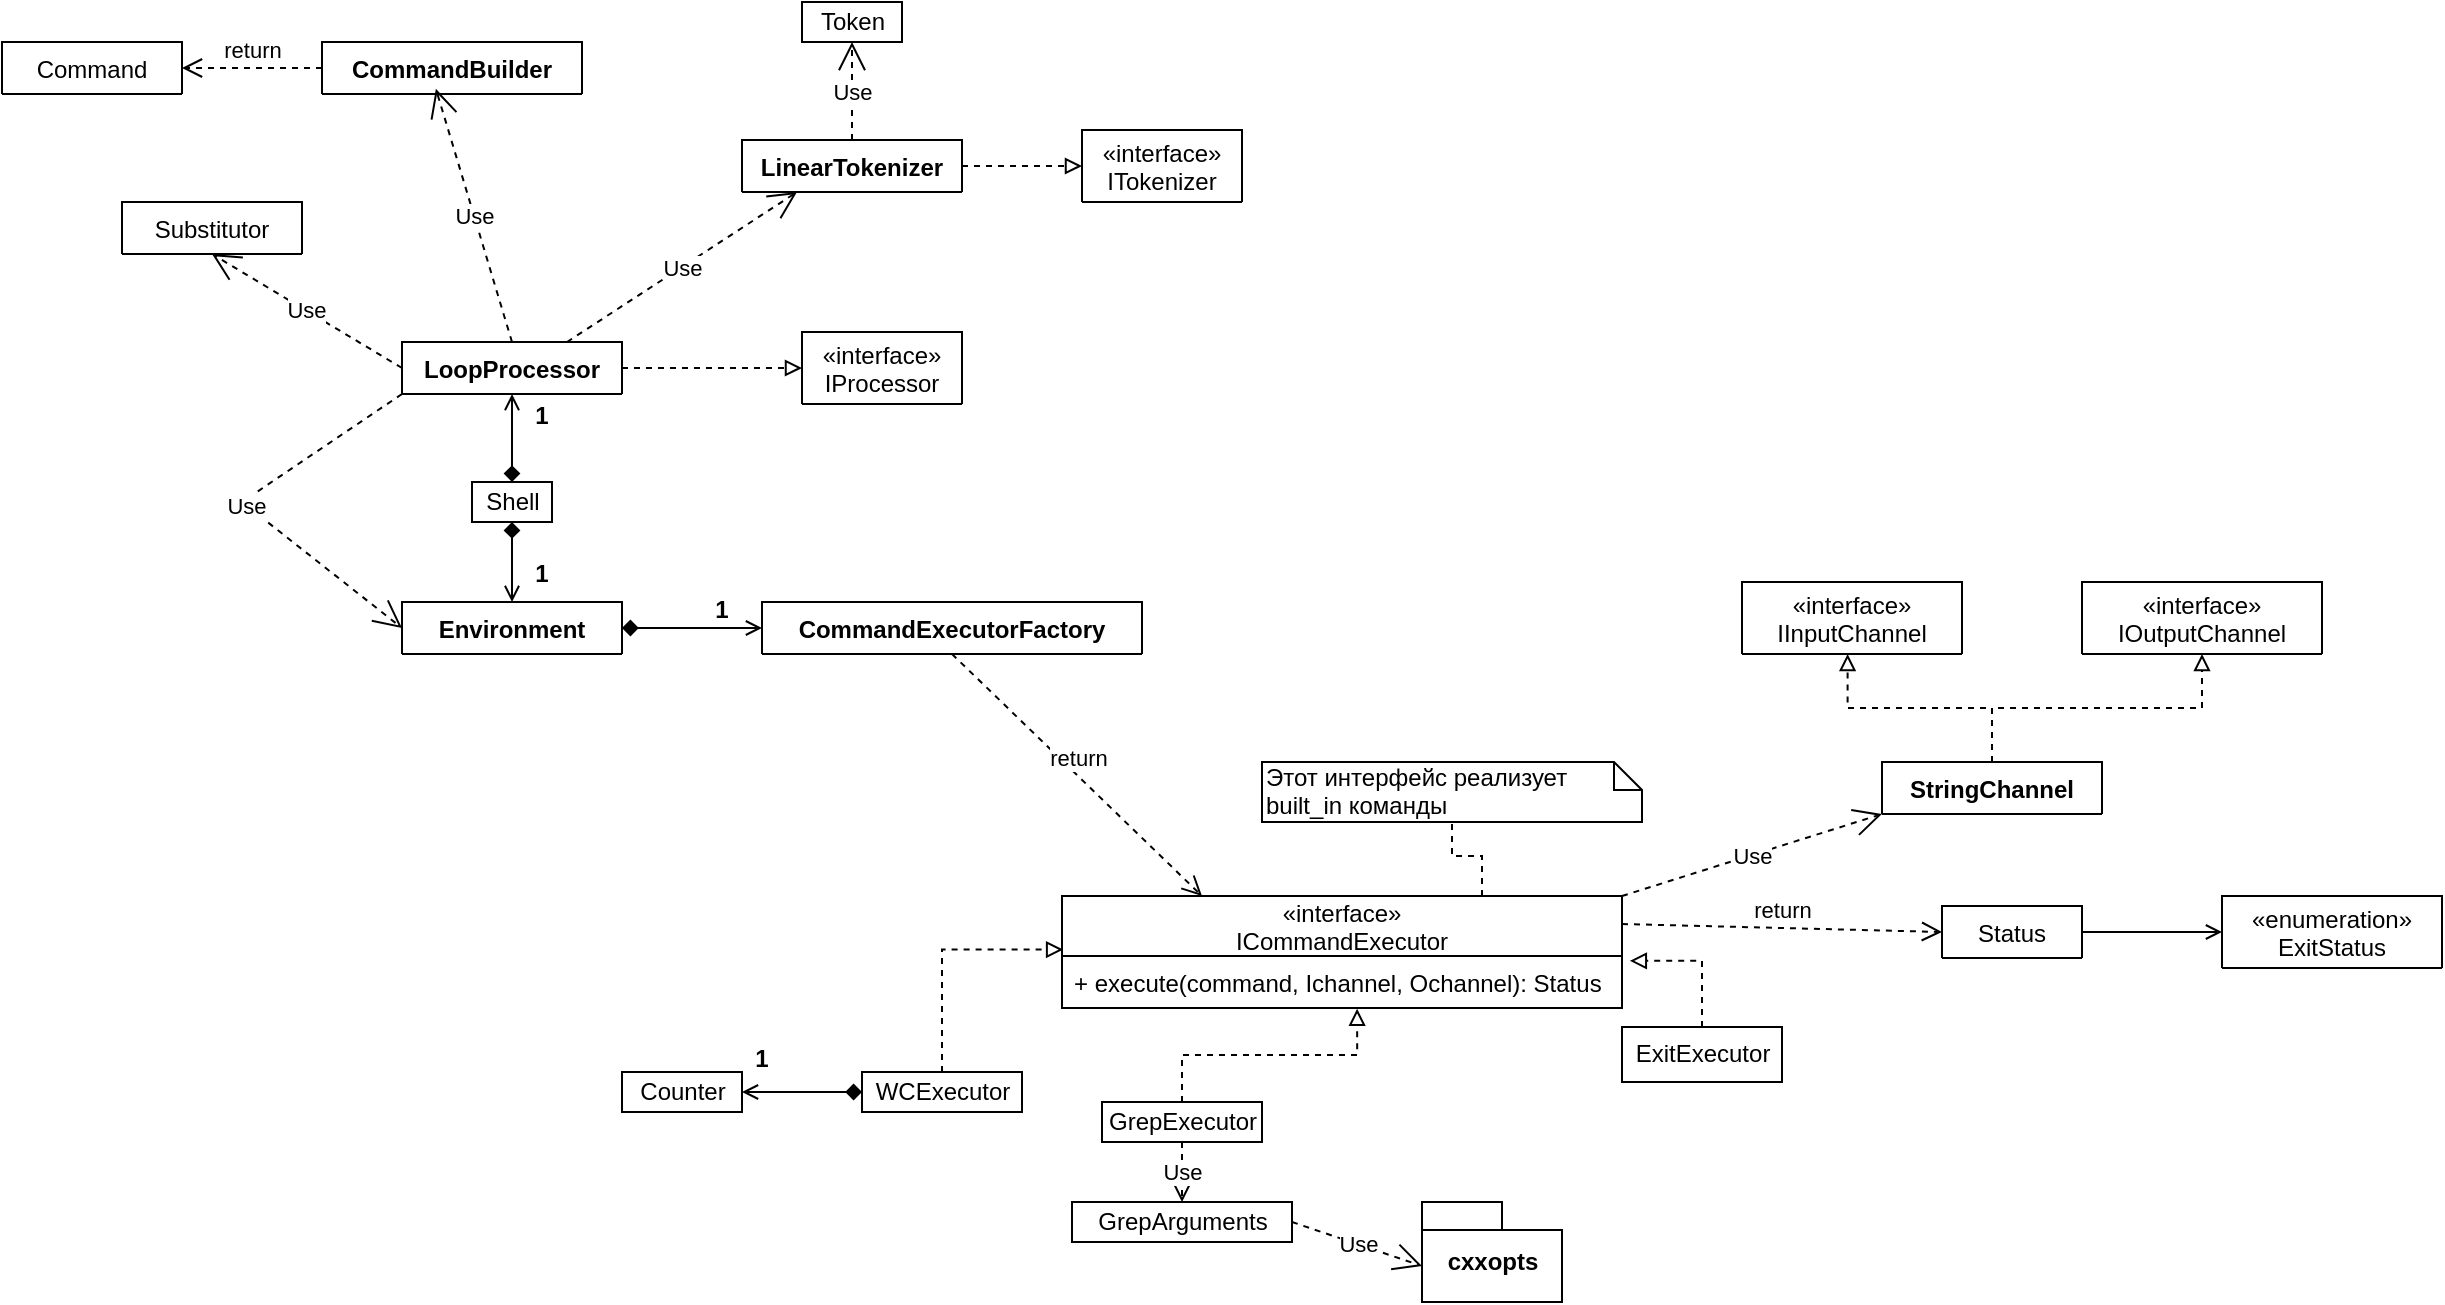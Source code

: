 <mxfile version="12.6.8" type="github"><diagram id="C5RBs43oDa-KdzZeNtuy" name="Page-1"><mxGraphModel dx="1221" dy="718" grid="1" gridSize="10" guides="1" tooltips="1" connect="1" arrows="1" fold="1" page="1" pageScale="1" pageWidth="827" pageHeight="1169" math="0" shadow="0"><root><mxCell id="WIyWlLk6GJQsqaUBKTNV-0"/><mxCell id="WIyWlLk6GJQsqaUBKTNV-1" parent="WIyWlLk6GJQsqaUBKTNV-0"/><mxCell id="ZXhZAbMOm9dfAiKWNqPJ-19" style="edgeStyle=orthogonalEdgeStyle;rounded=0;orthogonalLoop=1;jettySize=auto;html=1;exitX=0.75;exitY=0;exitDx=0;exitDy=0;dashed=1;strokeColor=#000000;endArrow=none;endFill=0;" edge="1" parent="WIyWlLk6GJQsqaUBKTNV-1" source="ZXhZAbMOm9dfAiKWNqPJ-10" target="ZXhZAbMOm9dfAiKWNqPJ-16"><mxGeometry relative="1" as="geometry"/></mxCell><mxCell id="ZXhZAbMOm9dfAiKWNqPJ-10" value="«interface»&#10;ICommandExecutor" style="swimlane;fontStyle=0;childLayout=stackLayout;horizontal=1;startSize=30;fillColor=none;horizontalStack=0;resizeParent=1;resizeParentMax=0;resizeLast=0;collapsible=1;marginBottom=0;" vertex="1" parent="WIyWlLk6GJQsqaUBKTNV-1"><mxGeometry x="610" y="1027" width="280" height="56" as="geometry"/></mxCell><mxCell id="ZXhZAbMOm9dfAiKWNqPJ-11" value="+ execute(command, Ichannel, Ochannel): Status" style="text;strokeColor=none;fillColor=none;align=left;verticalAlign=top;spacingLeft=4;spacingRight=4;overflow=hidden;rotatable=0;points=[[0,0.5],[1,0.5]];portConstraint=eastwest;" vertex="1" parent="ZXhZAbMOm9dfAiKWNqPJ-10"><mxGeometry y="30" width="280" height="26" as="geometry"/></mxCell><mxCell id="ZXhZAbMOm9dfAiKWNqPJ-16" value="Этот интерфейс реализует&lt;br&gt;built_in команды" style="shape=note;whiteSpace=wrap;html=1;size=14;verticalAlign=top;align=left;spacingTop=-6;" vertex="1" parent="WIyWlLk6GJQsqaUBKTNV-1"><mxGeometry x="710" y="960" width="190" height="30" as="geometry"/></mxCell><mxCell id="ZXhZAbMOm9dfAiKWNqPJ-29" style="edgeStyle=orthogonalEdgeStyle;rounded=0;orthogonalLoop=1;jettySize=auto;html=1;exitX=0.5;exitY=0;exitDx=0;exitDy=0;entryX=0.002;entryY=-0.123;entryDx=0;entryDy=0;entryPerimeter=0;dashed=1;endArrow=block;endFill=0;strokeColor=#000000;" edge="1" parent="WIyWlLk6GJQsqaUBKTNV-1" source="ZXhZAbMOm9dfAiKWNqPJ-34" target="ZXhZAbMOm9dfAiKWNqPJ-11"><mxGeometry relative="1" as="geometry"><mxPoint x="450" y="1200" as="sourcePoint"/></mxGeometry></mxCell><mxCell id="ZXhZAbMOm9dfAiKWNqPJ-37" style="edgeStyle=orthogonalEdgeStyle;rounded=0;orthogonalLoop=1;jettySize=auto;html=1;entryX=0;entryY=0.5;entryDx=0;entryDy=0;endArrow=diamond;endFill=1;strokeColor=#000000;startArrow=open;startFill=0;" edge="1" parent="WIyWlLk6GJQsqaUBKTNV-1" source="ZXhZAbMOm9dfAiKWNqPJ-33" target="ZXhZAbMOm9dfAiKWNqPJ-34"><mxGeometry relative="1" as="geometry"/></mxCell><mxCell id="ZXhZAbMOm9dfAiKWNqPJ-34" value="WCExecutor" style="html=1;" vertex="1" parent="WIyWlLk6GJQsqaUBKTNV-1"><mxGeometry x="510" y="1115" width="80" height="20" as="geometry"/></mxCell><mxCell id="ZXhZAbMOm9dfAiKWNqPJ-48" style="edgeStyle=orthogonalEdgeStyle;rounded=0;orthogonalLoop=1;jettySize=auto;html=1;entryX=0.527;entryY=1.015;entryDx=0;entryDy=0;entryPerimeter=0;startArrow=none;startFill=0;endArrow=block;endFill=0;strokeColor=#000000;dashed=1;" edge="1" parent="WIyWlLk6GJQsqaUBKTNV-1" source="ZXhZAbMOm9dfAiKWNqPJ-40" target="ZXhZAbMOm9dfAiKWNqPJ-11"><mxGeometry relative="1" as="geometry"/></mxCell><mxCell id="ZXhZAbMOm9dfAiKWNqPJ-40" value="GrepExecutor" style="html=1;" vertex="1" parent="WIyWlLk6GJQsqaUBKTNV-1"><mxGeometry x="630" y="1130" width="80" height="20" as="geometry"/></mxCell><mxCell id="ZXhZAbMOm9dfAiKWNqPJ-50" style="edgeStyle=orthogonalEdgeStyle;rounded=0;orthogonalLoop=1;jettySize=auto;html=1;entryX=1.014;entryY=0.092;entryDx=0;entryDy=0;entryPerimeter=0;dashed=1;startArrow=none;startFill=0;endArrow=block;endFill=0;strokeColor=#000000;" edge="1" parent="WIyWlLk6GJQsqaUBKTNV-1" source="ZXhZAbMOm9dfAiKWNqPJ-42" target="ZXhZAbMOm9dfAiKWNqPJ-11"><mxGeometry relative="1" as="geometry"/></mxCell><mxCell id="ZXhZAbMOm9dfAiKWNqPJ-42" value="ExitExecutor" style="html=1;" vertex="1" parent="WIyWlLk6GJQsqaUBKTNV-1"><mxGeometry x="890" y="1092.5" width="80" height="27.5" as="geometry"/></mxCell><mxCell id="ZXhZAbMOm9dfAiKWNqPJ-53" value="" style="group" vertex="1" connectable="0" parent="WIyWlLk6GJQsqaUBKTNV-1"><mxGeometry x="390" y="1100" width="80" height="35" as="geometry"/></mxCell><mxCell id="ZXhZAbMOm9dfAiKWNqPJ-33" value="Counter" style="html=1;" vertex="1" parent="ZXhZAbMOm9dfAiKWNqPJ-53"><mxGeometry y="15" width="60" height="20" as="geometry"/></mxCell><mxCell id="ZXhZAbMOm9dfAiKWNqPJ-39" value="1" style="text;align=center;fontStyle=1;verticalAlign=middle;spacingLeft=3;spacingRight=3;strokeColor=none;rotatable=0;points=[[0,0.5],[1,0.5]];portConstraint=eastwest;" vertex="1" parent="ZXhZAbMOm9dfAiKWNqPJ-53"><mxGeometry x="60" width="20" height="15" as="geometry"/></mxCell><mxCell id="ZXhZAbMOm9dfAiKWNqPJ-54" value="GrepArguments" style="html=1;" vertex="1" parent="WIyWlLk6GJQsqaUBKTNV-1"><mxGeometry x="615" y="1180" width="110" height="20" as="geometry"/></mxCell><mxCell id="ZXhZAbMOm9dfAiKWNqPJ-59" value="Use" style="endArrow=open;endSize=12;dashed=1;html=1;strokeColor=#000000;exitX=0.5;exitY=1;exitDx=0;exitDy=0;entryX=0.5;entryY=0;entryDx=0;entryDy=0;" edge="1" parent="WIyWlLk6GJQsqaUBKTNV-1" source="ZXhZAbMOm9dfAiKWNqPJ-40" target="ZXhZAbMOm9dfAiKWNqPJ-54"><mxGeometry width="160" relative="1" as="geometry"><mxPoint x="820" y="1230" as="sourcePoint"/><mxPoint x="980" y="1230" as="targetPoint"/></mxGeometry></mxCell><mxCell id="ZXhZAbMOm9dfAiKWNqPJ-60" value="«interface»&#10;IInputChannel" style="swimlane;fontStyle=0;childLayout=stackLayout;horizontal=1;startSize=36;fillColor=none;horizontalStack=0;resizeParent=1;resizeParentMax=0;resizeLast=0;collapsible=1;marginBottom=0;" vertex="1" collapsed="1" parent="WIyWlLk6GJQsqaUBKTNV-1"><mxGeometry x="950" y="870" width="110" height="36" as="geometry"><mxRectangle x="40" y="150" width="100" height="88" as="alternateBounds"/></mxGeometry></mxCell><mxCell id="ZXhZAbMOm9dfAiKWNqPJ-61" value="+ read(): T" style="text;strokeColor=none;fillColor=none;align=left;verticalAlign=top;spacingLeft=4;spacingRight=4;overflow=hidden;rotatable=0;points=[[0,0.5],[1,0.5]];portConstraint=eastwest;" vertex="1" parent="ZXhZAbMOm9dfAiKWNqPJ-60"><mxGeometry y="36" width="110" height="26" as="geometry"/></mxCell><mxCell id="ZXhZAbMOm9dfAiKWNqPJ-63" value="+ empty(): bool" style="text;strokeColor=none;fillColor=none;align=left;verticalAlign=top;spacingLeft=4;spacingRight=4;overflow=hidden;rotatable=0;points=[[0,0.5],[1,0.5]];portConstraint=eastwest;" vertex="1" parent="ZXhZAbMOm9dfAiKWNqPJ-60"><mxGeometry y="62" width="110" height="26" as="geometry"/></mxCell><mxCell id="ZXhZAbMOm9dfAiKWNqPJ-64" value="«interface»&#10;IOutputChannel" style="swimlane;fontStyle=0;childLayout=stackLayout;horizontal=1;startSize=36;fillColor=none;horizontalStack=0;resizeParent=1;resizeParentMax=0;resizeLast=0;collapsible=1;marginBottom=0;" vertex="1" collapsed="1" parent="WIyWlLk6GJQsqaUBKTNV-1"><mxGeometry x="1120" y="870" width="120" height="36" as="geometry"><mxRectangle x="240" y="30" width="100" height="62" as="alternateBounds"/></mxGeometry></mxCell><mxCell id="ZXhZAbMOm9dfAiKWNqPJ-65" value="+ write(T)" style="text;strokeColor=none;fillColor=none;align=left;verticalAlign=top;spacingLeft=4;spacingRight=4;overflow=hidden;rotatable=0;points=[[0,0.5],[1,0.5]];portConstraint=eastwest;" vertex="1" parent="ZXhZAbMOm9dfAiKWNqPJ-64"><mxGeometry y="36" width="120" height="26" as="geometry"/></mxCell><mxCell id="ZXhZAbMOm9dfAiKWNqPJ-71" style="edgeStyle=orthogonalEdgeStyle;rounded=0;orthogonalLoop=1;jettySize=auto;html=1;entryX=0.48;entryY=1;entryDx=0;entryDy=0;entryPerimeter=0;dashed=1;startArrow=none;startFill=0;endArrow=block;endFill=0;strokeColor=#000000;" edge="1" parent="WIyWlLk6GJQsqaUBKTNV-1" source="ZXhZAbMOm9dfAiKWNqPJ-67" target="ZXhZAbMOm9dfAiKWNqPJ-63"><mxGeometry relative="1" as="geometry"/></mxCell><mxCell id="ZXhZAbMOm9dfAiKWNqPJ-72" style="edgeStyle=orthogonalEdgeStyle;rounded=0;orthogonalLoop=1;jettySize=auto;html=1;dashed=1;startArrow=none;startFill=0;endArrow=block;endFill=0;strokeColor=#000000;" edge="1" parent="WIyWlLk6GJQsqaUBKTNV-1" source="ZXhZAbMOm9dfAiKWNqPJ-67" target="ZXhZAbMOm9dfAiKWNqPJ-65"><mxGeometry relative="1" as="geometry"/></mxCell><mxCell id="ZXhZAbMOm9dfAiKWNqPJ-67" value="StringChannel" style="swimlane;fontStyle=1;align=center;verticalAlign=top;childLayout=stackLayout;horizontal=1;startSize=26;horizontalStack=0;resizeParent=1;resizeParentMax=0;resizeLast=0;collapsible=1;marginBottom=0;" vertex="1" collapsed="1" parent="WIyWlLk6GJQsqaUBKTNV-1"><mxGeometry x="1020" y="960" width="110" height="26" as="geometry"><mxRectangle x="95" y="140" width="160" height="110" as="alternateBounds"/></mxGeometry></mxCell><mxCell id="ZXhZAbMOm9dfAiKWNqPJ-68" value="- buffer: string" style="text;strokeColor=none;fillColor=none;align=left;verticalAlign=top;spacingLeft=4;spacingRight=4;overflow=hidden;rotatable=0;points=[[0,0.5],[1,0.5]];portConstraint=eastwest;" vertex="1" parent="ZXhZAbMOm9dfAiKWNqPJ-67"><mxGeometry y="26" width="110" height="26" as="geometry"/></mxCell><mxCell id="ZXhZAbMOm9dfAiKWNqPJ-69" value="" style="line;strokeWidth=1;fillColor=none;align=left;verticalAlign=middle;spacingTop=-1;spacingLeft=3;spacingRight=3;rotatable=0;labelPosition=right;points=[];portConstraint=eastwest;" vertex="1" parent="ZXhZAbMOm9dfAiKWNqPJ-67"><mxGeometry y="52" width="110" height="8" as="geometry"/></mxCell><mxCell id="ZXhZAbMOm9dfAiKWNqPJ-70" value="+ clear()&#10;+ writeFile(fileName)&#10;+ readLine(): string&#10;" style="text;strokeColor=none;fillColor=none;align=left;verticalAlign=top;spacingLeft=4;spacingRight=4;overflow=hidden;rotatable=0;points=[[0,0.5],[1,0.5]];portConstraint=eastwest;" vertex="1" parent="ZXhZAbMOm9dfAiKWNqPJ-67"><mxGeometry y="60" width="110" height="50" as="geometry"/></mxCell><mxCell id="ZXhZAbMOm9dfAiKWNqPJ-76" value="Command" style="swimlane;fontStyle=0;childLayout=stackLayout;horizontal=1;startSize=26;fillColor=none;horizontalStack=0;resizeParent=1;resizeParentMax=0;resizeLast=0;collapsible=1;marginBottom=0;" vertex="1" collapsed="1" parent="WIyWlLk6GJQsqaUBKTNV-1"><mxGeometry x="80" y="600" width="90" height="26" as="geometry"><mxRectangle x="40" y="560" width="200" height="78" as="alternateBounds"/></mxGeometry></mxCell><mxCell id="ZXhZAbMOm9dfAiKWNqPJ-77" value="- name: CommandName" style="text;strokeColor=none;fillColor=none;align=left;verticalAlign=top;spacingLeft=4;spacingRight=4;overflow=hidden;rotatable=0;points=[[0,0.5],[1,0.5]];portConstraint=eastwest;" vertex="1" parent="ZXhZAbMOm9dfAiKWNqPJ-76"><mxGeometry y="26" width="90" height="26" as="geometry"/></mxCell><mxCell id="ZXhZAbMOm9dfAiKWNqPJ-78" value="- arguments: CommandArguments" style="text;strokeColor=none;fillColor=none;align=left;verticalAlign=top;spacingLeft=4;spacingRight=4;overflow=hidden;rotatable=0;points=[[0,0.5],[1,0.5]];portConstraint=eastwest;" vertex="1" parent="ZXhZAbMOm9dfAiKWNqPJ-76"><mxGeometry y="52" width="90" height="26" as="geometry"/></mxCell><mxCell id="ZXhZAbMOm9dfAiKWNqPJ-80" value="CommandBuilder" style="swimlane;fontStyle=1;align=center;verticalAlign=top;childLayout=stackLayout;horizontal=1;startSize=26;horizontalStack=0;resizeParent=1;resizeParentMax=0;resizeLast=0;collapsible=1;marginBottom=0;" vertex="1" collapsed="1" parent="WIyWlLk6GJQsqaUBKTNV-1"><mxGeometry x="240" y="600" width="130" height="26" as="geometry"><mxRectangle x="240" y="600" width="180" height="100" as="alternateBounds"/></mxGeometry></mxCell><mxCell id="ZXhZAbMOm9dfAiKWNqPJ-81" value="+ tokens: list" style="text;strokeColor=none;fillColor=none;align=left;verticalAlign=top;spacingLeft=4;spacingRight=4;overflow=hidden;rotatable=0;points=[[0,0.5],[1,0.5]];portConstraint=eastwest;" vertex="1" parent="ZXhZAbMOm9dfAiKWNqPJ-80"><mxGeometry y="26" width="130" height="26" as="geometry"/></mxCell><mxCell id="ZXhZAbMOm9dfAiKWNqPJ-82" value="" style="line;strokeWidth=1;fillColor=none;align=left;verticalAlign=middle;spacingTop=-1;spacingLeft=3;spacingRight=3;rotatable=0;labelPosition=right;points=[];portConstraint=eastwest;" vertex="1" parent="ZXhZAbMOm9dfAiKWNqPJ-80"><mxGeometry y="52" width="130" height="8" as="geometry"/></mxCell><mxCell id="ZXhZAbMOm9dfAiKWNqPJ-83" value="+ append(Token)&#10;+ buildCommand(): Command" style="text;strokeColor=none;fillColor=none;align=left;verticalAlign=top;spacingLeft=4;spacingRight=4;overflow=hidden;rotatable=0;points=[[0,0.5],[1,0.5]];portConstraint=eastwest;" vertex="1" parent="ZXhZAbMOm9dfAiKWNqPJ-80"><mxGeometry y="60" width="130" height="40" as="geometry"/></mxCell><mxCell id="ZXhZAbMOm9dfAiKWNqPJ-94" value="«interface»&#10;IProcessor" style="swimlane;fontStyle=0;childLayout=stackLayout;horizontal=1;startSize=36;fillColor=none;horizontalStack=0;resizeParent=1;resizeParentMax=0;resizeLast=0;collapsible=1;marginBottom=0;" vertex="1" collapsed="1" parent="WIyWlLk6GJQsqaUBKTNV-1"><mxGeometry x="480" y="745" width="80" height="36" as="geometry"><mxRectangle x="490" y="855" width="250" height="62" as="alternateBounds"/></mxGeometry></mxCell><mxCell id="ZXhZAbMOm9dfAiKWNqPJ-95" value="+ process(commandString, env): Response" style="text;strokeColor=none;fillColor=none;align=left;verticalAlign=top;spacingLeft=4;spacingRight=4;overflow=hidden;rotatable=0;points=[[0,0.5],[1,0.5]];portConstraint=eastwest;" vertex="1" parent="ZXhZAbMOm9dfAiKWNqPJ-94"><mxGeometry y="36" width="80" height="26" as="geometry"/></mxCell><mxCell id="ZXhZAbMOm9dfAiKWNqPJ-99" style="edgeStyle=orthogonalEdgeStyle;rounded=0;orthogonalLoop=1;jettySize=auto;html=1;entryX=0;entryY=0.5;entryDx=0;entryDy=0;dashed=1;startArrow=none;startFill=0;endArrow=block;endFill=0;strokeColor=#000000;" edge="1" parent="WIyWlLk6GJQsqaUBKTNV-1" source="ZXhZAbMOm9dfAiKWNqPJ-101" target="ZXhZAbMOm9dfAiKWNqPJ-94"><mxGeometry relative="1" as="geometry"/></mxCell><mxCell id="ZXhZAbMOm9dfAiKWNqPJ-105" value="Substitutor" style="swimlane;fontStyle=0;childLayout=stackLayout;horizontal=1;startSize=26;fillColor=none;horizontalStack=0;resizeParent=1;resizeParentMax=0;resizeLast=0;collapsible=1;marginBottom=0;" vertex="1" collapsed="1" parent="WIyWlLk6GJQsqaUBKTNV-1"><mxGeometry x="140" y="680" width="90" height="26" as="geometry"><mxRectangle x="40" y="670" width="140" height="78" as="alternateBounds"/></mxGeometry></mxCell><mxCell id="ZXhZAbMOm9dfAiKWNqPJ-106" value="+ assign(cmmand, env)" style="text;strokeColor=none;fillColor=none;align=left;verticalAlign=top;spacingLeft=4;spacingRight=4;overflow=hidden;rotatable=0;points=[[0,0.5],[1,0.5]];portConstraint=eastwest;" vertex="1" parent="ZXhZAbMOm9dfAiKWNqPJ-105"><mxGeometry y="26" width="90" height="26" as="geometry"/></mxCell><mxCell id="ZXhZAbMOm9dfAiKWNqPJ-108" value="+ substitute(token, env)" style="text;strokeColor=none;fillColor=none;align=left;verticalAlign=top;spacingLeft=4;spacingRight=4;overflow=hidden;rotatable=0;points=[[0,0.5],[1,0.5]];portConstraint=eastwest;" vertex="1" parent="ZXhZAbMOm9dfAiKWNqPJ-105"><mxGeometry y="52" width="90" height="26" as="geometry"/></mxCell><mxCell id="ZXhZAbMOm9dfAiKWNqPJ-109" value="Use" style="endArrow=open;endSize=12;dashed=1;html=1;strokeColor=#000000;exitX=0;exitY=0.5;exitDx=0;exitDy=0;entryX=0.5;entryY=1;entryDx=0;entryDy=0;" edge="1" parent="WIyWlLk6GJQsqaUBKTNV-1" source="ZXhZAbMOm9dfAiKWNqPJ-101" target="ZXhZAbMOm9dfAiKWNqPJ-105"><mxGeometry width="160" relative="1" as="geometry"><mxPoint y="800" as="sourcePoint"/><mxPoint x="160" y="800" as="targetPoint"/></mxGeometry></mxCell><mxCell id="ZXhZAbMOm9dfAiKWNqPJ-110" value="Use" style="endArrow=open;endSize=12;dashed=1;html=1;strokeColor=#000000;exitX=0.5;exitY=0;exitDx=0;exitDy=0;entryX=0.438;entryY=0.9;entryDx=0;entryDy=0;entryPerimeter=0;" edge="1" parent="WIyWlLk6GJQsqaUBKTNV-1" source="ZXhZAbMOm9dfAiKWNqPJ-101" target="ZXhZAbMOm9dfAiKWNqPJ-80"><mxGeometry width="160" relative="1" as="geometry"><mxPoint y="800" as="sourcePoint"/><mxPoint x="160" y="800" as="targetPoint"/></mxGeometry></mxCell><mxCell id="ZXhZAbMOm9dfAiKWNqPJ-111" value="«interface»&#10;ITokenizer" style="swimlane;fontStyle=0;childLayout=stackLayout;horizontal=1;startSize=36;fillColor=none;horizontalStack=0;resizeParent=1;resizeParentMax=0;resizeLast=0;collapsible=1;marginBottom=0;" vertex="1" collapsed="1" parent="WIyWlLk6GJQsqaUBKTNV-1"><mxGeometry x="620" y="644" width="80" height="36" as="geometry"><mxRectangle x="40" y="150" width="100" height="88" as="alternateBounds"/></mxGeometry></mxCell><mxCell id="ZXhZAbMOm9dfAiKWNqPJ-112" value="+ read(): T" style="text;strokeColor=none;fillColor=none;align=left;verticalAlign=top;spacingLeft=4;spacingRight=4;overflow=hidden;rotatable=0;points=[[0,0.5],[1,0.5]];portConstraint=eastwest;" vertex="1" parent="ZXhZAbMOm9dfAiKWNqPJ-111"><mxGeometry y="36" width="80" height="26" as="geometry"/></mxCell><mxCell id="ZXhZAbMOm9dfAiKWNqPJ-113" value="+ empty(): bool" style="text;strokeColor=none;fillColor=none;align=left;verticalAlign=top;spacingLeft=4;spacingRight=4;overflow=hidden;rotatable=0;points=[[0,0.5],[1,0.5]];portConstraint=eastwest;" vertex="1" parent="ZXhZAbMOm9dfAiKWNqPJ-111"><mxGeometry y="62" width="80" height="26" as="geometry"/></mxCell><mxCell id="ZXhZAbMOm9dfAiKWNqPJ-114" style="edgeStyle=orthogonalEdgeStyle;rounded=0;orthogonalLoop=1;jettySize=auto;html=1;entryX=0;entryY=0.5;entryDx=0;entryDy=0;dashed=1;startArrow=none;startFill=0;endArrow=block;endFill=0;strokeColor=#000000;" edge="1" parent="WIyWlLk6GJQsqaUBKTNV-1" source="ZXhZAbMOm9dfAiKWNqPJ-115" target="ZXhZAbMOm9dfAiKWNqPJ-111"><mxGeometry relative="1" as="geometry"/></mxCell><mxCell id="ZXhZAbMOm9dfAiKWNqPJ-115" value="LinearTokenizer" style="swimlane;fontStyle=1;align=center;verticalAlign=top;childLayout=stackLayout;horizontal=1;startSize=26;horizontalStack=0;resizeParent=1;resizeParentMax=0;resizeLast=0;collapsible=1;marginBottom=0;" vertex="1" collapsed="1" parent="WIyWlLk6GJQsqaUBKTNV-1"><mxGeometry x="450" y="649" width="110" height="26" as="geometry"><mxRectangle x="440" y="678" width="250" height="110" as="alternateBounds"/></mxGeometry></mxCell><mxCell id="ZXhZAbMOm9dfAiKWNqPJ-116" value="- buffer: string" style="text;strokeColor=none;fillColor=none;align=left;verticalAlign=top;spacingLeft=4;spacingRight=4;overflow=hidden;rotatable=0;points=[[0,0.5],[1,0.5]];portConstraint=eastwest;" vertex="1" parent="ZXhZAbMOm9dfAiKWNqPJ-115"><mxGeometry y="26" width="110" height="26" as="geometry"/></mxCell><mxCell id="ZXhZAbMOm9dfAiKWNqPJ-117" value="" style="line;strokeWidth=1;fillColor=none;align=left;verticalAlign=middle;spacingTop=-1;spacingLeft=3;spacingRight=3;rotatable=0;labelPosition=right;points=[];portConstraint=eastwest;" vertex="1" parent="ZXhZAbMOm9dfAiKWNqPJ-115"><mxGeometry y="52" width="110" height="8" as="geometry"/></mxCell><mxCell id="ZXhZAbMOm9dfAiKWNqPJ-118" value="+ append(string)&#10;+ hasNextToken(): bool&#10;+ nextToken(): Token" style="text;strokeColor=none;fillColor=none;align=left;verticalAlign=top;spacingLeft=4;spacingRight=4;overflow=hidden;rotatable=0;points=[[0,0.5],[1,0.5]];portConstraint=eastwest;" vertex="1" parent="ZXhZAbMOm9dfAiKWNqPJ-115"><mxGeometry y="60" width="110" height="50" as="geometry"/></mxCell><mxCell id="ZXhZAbMOm9dfAiKWNqPJ-119" value="Token" style="html=1;" vertex="1" parent="WIyWlLk6GJQsqaUBKTNV-1"><mxGeometry x="480" y="580" width="50" height="20" as="geometry"/></mxCell><mxCell id="ZXhZAbMOm9dfAiKWNqPJ-125" value="Use" style="endArrow=open;endSize=12;dashed=1;html=1;strokeColor=#000000;exitX=0.5;exitY=0;exitDx=0;exitDy=0;entryX=0.5;entryY=1;entryDx=0;entryDy=0;" edge="1" parent="WIyWlLk6GJQsqaUBKTNV-1" source="ZXhZAbMOm9dfAiKWNqPJ-115" target="ZXhZAbMOm9dfAiKWNqPJ-119"><mxGeometry width="160" relative="1" as="geometry"><mxPoint y="800" as="sourcePoint"/><mxPoint x="160" y="800" as="targetPoint"/></mxGeometry></mxCell><mxCell id="ZXhZAbMOm9dfAiKWNqPJ-126" value="Use" style="endArrow=open;endSize=12;dashed=1;html=1;strokeColor=#000000;exitX=0.75;exitY=0;exitDx=0;exitDy=0;entryX=0.25;entryY=1;entryDx=0;entryDy=0;" edge="1" parent="WIyWlLk6GJQsqaUBKTNV-1" source="ZXhZAbMOm9dfAiKWNqPJ-101" target="ZXhZAbMOm9dfAiKWNqPJ-115"><mxGeometry width="160" relative="1" as="geometry"><mxPoint y="800" as="sourcePoint"/><mxPoint x="160" y="800" as="targetPoint"/></mxGeometry></mxCell><mxCell id="ZXhZAbMOm9dfAiKWNqPJ-127" value="return" style="html=1;verticalAlign=bottom;endArrow=open;dashed=1;endSize=8;strokeColor=#000000;exitX=0;exitY=0.5;exitDx=0;exitDy=0;entryX=1;entryY=0.5;entryDx=0;entryDy=0;" edge="1" parent="WIyWlLk6GJQsqaUBKTNV-1" source="ZXhZAbMOm9dfAiKWNqPJ-80" target="ZXhZAbMOm9dfAiKWNqPJ-76"><mxGeometry relative="1" as="geometry"><mxPoint x="80" y="800" as="sourcePoint"/><mxPoint y="800" as="targetPoint"/></mxGeometry></mxCell><mxCell id="ZXhZAbMOm9dfAiKWNqPJ-134" style="edgeStyle=orthogonalEdgeStyle;rounded=0;orthogonalLoop=1;jettySize=auto;html=1;entryX=0.5;entryY=1;entryDx=0;entryDy=0;startArrow=diamond;startFill=1;endArrow=open;endFill=0;strokeColor=#000000;" edge="1" parent="WIyWlLk6GJQsqaUBKTNV-1" source="ZXhZAbMOm9dfAiKWNqPJ-132" target="ZXhZAbMOm9dfAiKWNqPJ-101"><mxGeometry relative="1" as="geometry"/></mxCell><mxCell id="ZXhZAbMOm9dfAiKWNqPJ-139" style="edgeStyle=orthogonalEdgeStyle;rounded=0;orthogonalLoop=1;jettySize=auto;html=1;entryX=0.5;entryY=0;entryDx=0;entryDy=0;startArrow=diamond;startFill=1;endArrow=open;endFill=0;strokeColor=#000000;" edge="1" parent="WIyWlLk6GJQsqaUBKTNV-1" source="ZXhZAbMOm9dfAiKWNqPJ-132" target="ZXhZAbMOm9dfAiKWNqPJ-135"><mxGeometry relative="1" as="geometry"/></mxCell><mxCell id="ZXhZAbMOm9dfAiKWNqPJ-132" value="Shell" style="html=1;" vertex="1" parent="WIyWlLk6GJQsqaUBKTNV-1"><mxGeometry x="315" y="820" width="40" height="20" as="geometry"/></mxCell><mxCell id="ZXhZAbMOm9dfAiKWNqPJ-140" style="edgeStyle=orthogonalEdgeStyle;rounded=0;orthogonalLoop=1;jettySize=auto;html=1;entryX=0;entryY=0.5;entryDx=0;entryDy=0;startArrow=diamond;startFill=1;endArrow=open;endFill=0;strokeColor=#000000;" edge="1" parent="WIyWlLk6GJQsqaUBKTNV-1" source="ZXhZAbMOm9dfAiKWNqPJ-135" target="ZXhZAbMOm9dfAiKWNqPJ-84"><mxGeometry relative="1" as="geometry"/></mxCell><mxCell id="ZXhZAbMOm9dfAiKWNqPJ-143" value="" style="group" vertex="1" connectable="0" parent="WIyWlLk6GJQsqaUBKTNV-1"><mxGeometry x="280" y="750" width="110" height="41" as="geometry"/></mxCell><mxCell id="ZXhZAbMOm9dfAiKWNqPJ-101" value="LoopProcessor" style="swimlane;fontStyle=1;align=center;verticalAlign=top;childLayout=stackLayout;horizontal=1;startSize=26;horizontalStack=0;resizeParent=1;resizeParentMax=0;resizeLast=0;collapsible=1;marginBottom=0;" vertex="1" collapsed="1" parent="ZXhZAbMOm9dfAiKWNqPJ-143"><mxGeometry width="110" height="26" as="geometry"><mxRectangle x="320" y="860" width="250" height="60" as="alternateBounds"/></mxGeometry></mxCell><mxCell id="ZXhZAbMOm9dfAiKWNqPJ-102" value="- buffer: string" style="text;strokeColor=none;fillColor=none;align=left;verticalAlign=top;spacingLeft=4;spacingRight=4;overflow=hidden;rotatable=0;points=[[0,0.5],[1,0.5]];portConstraint=eastwest;" vertex="1" parent="ZXhZAbMOm9dfAiKWNqPJ-101"><mxGeometry y="26" width="110" height="26" as="geometry"/></mxCell><mxCell id="ZXhZAbMOm9dfAiKWNqPJ-103" value="" style="line;strokeWidth=1;fillColor=none;align=left;verticalAlign=middle;spacingTop=-1;spacingLeft=3;spacingRight=3;rotatable=0;labelPosition=right;points=[];portConstraint=eastwest;" vertex="1" parent="ZXhZAbMOm9dfAiKWNqPJ-101"><mxGeometry y="52" width="110" height="8" as="geometry"/></mxCell><mxCell id="ZXhZAbMOm9dfAiKWNqPJ-142" value="1" style="text;align=center;fontStyle=1;verticalAlign=middle;spacingLeft=3;spacingRight=3;strokeColor=none;rotatable=0;points=[[0,0.5],[1,0.5]];portConstraint=eastwest;" vertex="1" parent="ZXhZAbMOm9dfAiKWNqPJ-143"><mxGeometry x="60" y="31" width="20" height="10" as="geometry"/></mxCell><mxCell id="ZXhZAbMOm9dfAiKWNqPJ-144" value="" style="group" vertex="1" connectable="0" parent="WIyWlLk6GJQsqaUBKTNV-1"><mxGeometry x="280" y="860" width="240" height="150" as="geometry"/></mxCell><mxCell id="ZXhZAbMOm9dfAiKWNqPJ-135" value="Environment" style="swimlane;fontStyle=1;align=center;verticalAlign=top;childLayout=stackLayout;horizontal=1;startSize=26;horizontalStack=0;resizeParent=1;resizeParentMax=0;resizeLast=0;collapsible=1;marginBottom=0;" vertex="1" collapsed="1" parent="ZXhZAbMOm9dfAiKWNqPJ-144"><mxGeometry y="20" width="110" height="26" as="geometry"><mxRectangle y="20" width="240" height="130" as="alternateBounds"/></mxGeometry></mxCell><mxCell id="ZXhZAbMOm9dfAiKWNqPJ-136" value="+ factory: CommandExecutorFactory&#10;+ executors: ICommandExecutors&#10;+ variablesStorage: map" style="text;strokeColor=none;fillColor=none;align=left;verticalAlign=top;spacingLeft=4;spacingRight=4;overflow=hidden;rotatable=0;points=[[0,0.5],[1,0.5]];portConstraint=eastwest;" vertex="1" parent="ZXhZAbMOm9dfAiKWNqPJ-135"><mxGeometry y="26" width="110" height="54" as="geometry"/></mxCell><mxCell id="ZXhZAbMOm9dfAiKWNqPJ-137" value="" style="line;strokeWidth=1;fillColor=none;align=left;verticalAlign=middle;spacingTop=-1;spacingLeft=3;spacingRight=3;rotatable=0;labelPosition=right;points=[];portConstraint=eastwest;" vertex="1" parent="ZXhZAbMOm9dfAiKWNqPJ-135"><mxGeometry y="80" width="110" height="8" as="geometry"/></mxCell><mxCell id="ZXhZAbMOm9dfAiKWNqPJ-138" value="+ getVariableValue(varName): variable&#10;+ getExecutor(name): ICommandExecutor " style="text;strokeColor=none;fillColor=none;align=left;verticalAlign=top;spacingLeft=4;spacingRight=4;overflow=hidden;rotatable=0;points=[[0,0.5],[1,0.5]];portConstraint=eastwest;" vertex="1" parent="ZXhZAbMOm9dfAiKWNqPJ-135"><mxGeometry y="88" width="110" height="42" as="geometry"/></mxCell><mxCell id="ZXhZAbMOm9dfAiKWNqPJ-141" value="1" style="text;align=center;fontStyle=1;verticalAlign=middle;spacingLeft=3;spacingRight=3;strokeColor=none;rotatable=0;points=[[0,0.5],[1,0.5]];portConstraint=eastwest;" vertex="1" parent="ZXhZAbMOm9dfAiKWNqPJ-144"><mxGeometry x="60" width="20" height="10" as="geometry"/></mxCell><mxCell id="ZXhZAbMOm9dfAiKWNqPJ-146" value="" style="group" vertex="1" connectable="0" parent="WIyWlLk6GJQsqaUBKTNV-1"><mxGeometry x="430" y="878" width="220" height="28" as="geometry"/></mxCell><mxCell id="ZXhZAbMOm9dfAiKWNqPJ-84" value="CommandExecutorFactory" style="swimlane;fontStyle=1;align=center;verticalAlign=top;childLayout=stackLayout;horizontal=1;startSize=26;horizontalStack=0;resizeParent=1;resizeParentMax=0;resizeLast=0;collapsible=1;marginBottom=0;" vertex="1" collapsed="1" parent="ZXhZAbMOm9dfAiKWNqPJ-146"><mxGeometry x="30" y="2" width="190" height="26" as="geometry"><mxRectangle x="500" y="990" width="200" height="100" as="alternateBounds"/></mxGeometry></mxCell><mxCell id="ZXhZAbMOm9dfAiKWNqPJ-85" value="- nameToExecutor: map" style="text;strokeColor=none;fillColor=none;align=left;verticalAlign=top;spacingLeft=4;spacingRight=4;overflow=hidden;rotatable=0;points=[[0,0.5],[1,0.5]];portConstraint=eastwest;" vertex="1" parent="ZXhZAbMOm9dfAiKWNqPJ-84"><mxGeometry y="26" width="190" height="26" as="geometry"/></mxCell><mxCell id="ZXhZAbMOm9dfAiKWNqPJ-86" value="" style="line;strokeWidth=1;fillColor=none;align=left;verticalAlign=middle;spacingTop=-1;spacingLeft=3;spacingRight=3;rotatable=0;labelPosition=right;points=[];portConstraint=eastwest;" vertex="1" parent="ZXhZAbMOm9dfAiKWNqPJ-84"><mxGeometry y="52" width="190" height="8" as="geometry"/></mxCell><mxCell id="ZXhZAbMOm9dfAiKWNqPJ-87" value="+register(Command)&#10;+ getCommand(name): Command" style="text;strokeColor=none;fillColor=none;align=left;verticalAlign=top;spacingLeft=4;spacingRight=4;overflow=hidden;rotatable=0;points=[[0,0.5],[1,0.5]];portConstraint=eastwest;" vertex="1" parent="ZXhZAbMOm9dfAiKWNqPJ-84"><mxGeometry y="60" width="190" height="40" as="geometry"/></mxCell><mxCell id="ZXhZAbMOm9dfAiKWNqPJ-145" value="1" style="text;align=center;fontStyle=1;verticalAlign=middle;spacingLeft=3;spacingRight=3;strokeColor=none;rotatable=0;points=[[0,0.5],[1,0.5]];portConstraint=eastwest;" vertex="1" parent="ZXhZAbMOm9dfAiKWNqPJ-146"><mxGeometry width="20" height="10" as="geometry"/></mxCell><mxCell id="ZXhZAbMOm9dfAiKWNqPJ-147" value="cxxopts" style="shape=folder;fontStyle=1;spacingTop=10;tabWidth=40;tabHeight=14;tabPosition=left;html=1;" vertex="1" parent="WIyWlLk6GJQsqaUBKTNV-1"><mxGeometry x="790" y="1180" width="70" height="50" as="geometry"/></mxCell><mxCell id="ZXhZAbMOm9dfAiKWNqPJ-148" value="Use" style="endArrow=open;endSize=12;dashed=1;html=1;strokeColor=#000000;exitX=1;exitY=0.5;exitDx=0;exitDy=0;entryX=0;entryY=0;entryDx=0;entryDy=32;entryPerimeter=0;" edge="1" parent="WIyWlLk6GJQsqaUBKTNV-1" source="ZXhZAbMOm9dfAiKWNqPJ-54" target="ZXhZAbMOm9dfAiKWNqPJ-147"><mxGeometry width="160" relative="1" as="geometry"><mxPoint x="290" y="1600" as="sourcePoint"/><mxPoint x="810" y="1192" as="targetPoint"/></mxGeometry></mxCell><mxCell id="ZXhZAbMOm9dfAiKWNqPJ-149" value="Use" style="endArrow=open;endSize=12;dashed=1;html=1;strokeColor=#000000;exitX=0;exitY=1;exitDx=0;exitDy=0;entryX=0;entryY=0.5;entryDx=0;entryDy=0;" edge="1" parent="WIyWlLk6GJQsqaUBKTNV-1" source="ZXhZAbMOm9dfAiKWNqPJ-101" target="ZXhZAbMOm9dfAiKWNqPJ-135"><mxGeometry width="160" relative="1" as="geometry"><mxPoint x="40" y="1030" as="sourcePoint"/><mxPoint x="200" y="1030" as="targetPoint"/><Array as="points"><mxPoint x="200" y="830"/></Array></mxGeometry></mxCell><mxCell id="ZXhZAbMOm9dfAiKWNqPJ-150" value="return" style="html=1;verticalAlign=bottom;endArrow=open;dashed=1;endSize=8;strokeColor=#000000;exitX=0.5;exitY=1;exitDx=0;exitDy=0;entryX=0.25;entryY=0;entryDx=0;entryDy=0;" edge="1" parent="WIyWlLk6GJQsqaUBKTNV-1" source="ZXhZAbMOm9dfAiKWNqPJ-84" target="ZXhZAbMOm9dfAiKWNqPJ-10"><mxGeometry relative="1" as="geometry"><mxPoint x="550" y="960" as="sourcePoint"/><mxPoint x="470" y="960" as="targetPoint"/></mxGeometry></mxCell><mxCell id="ZXhZAbMOm9dfAiKWNqPJ-151" value="Use" style="endArrow=open;endSize=12;dashed=1;html=1;strokeColor=#000000;exitX=1;exitY=0;exitDx=0;exitDy=0;entryX=0;entryY=1;entryDx=0;entryDy=0;" edge="1" parent="WIyWlLk6GJQsqaUBKTNV-1" source="ZXhZAbMOm9dfAiKWNqPJ-10" target="ZXhZAbMOm9dfAiKWNqPJ-67"><mxGeometry width="160" relative="1" as="geometry"><mxPoint x="1060" y="1050" as="sourcePoint"/><mxPoint x="1220" y="1050" as="targetPoint"/></mxGeometry></mxCell><mxCell id="ZXhZAbMOm9dfAiKWNqPJ-152" value="Status" style="swimlane;fontStyle=0;childLayout=stackLayout;horizontal=1;startSize=26;fillColor=none;horizontalStack=0;resizeParent=1;resizeParentMax=0;resizeLast=0;collapsible=1;marginBottom=0;" vertex="1" collapsed="1" parent="WIyWlLk6GJQsqaUBKTNV-1"><mxGeometry x="1050" y="1032" width="70" height="26" as="geometry"><mxRectangle x="80" y="1230" width="140" height="104" as="alternateBounds"/></mxGeometry></mxCell><mxCell id="ZXhZAbMOm9dfAiKWNqPJ-153" value="+ exitCode: int" style="text;strokeColor=none;fillColor=none;align=left;verticalAlign=top;spacingLeft=4;spacingRight=4;overflow=hidden;rotatable=0;points=[[0,0.5],[1,0.5]];portConstraint=eastwest;" vertex="1" parent="ZXhZAbMOm9dfAiKWNqPJ-152"><mxGeometry y="26" width="70" height="26" as="geometry"/></mxCell><mxCell id="ZXhZAbMOm9dfAiKWNqPJ-154" value="+ message: string" style="text;strokeColor=none;fillColor=none;align=left;verticalAlign=top;spacingLeft=4;spacingRight=4;overflow=hidden;rotatable=0;points=[[0,0.5],[1,0.5]];portConstraint=eastwest;" vertex="1" parent="ZXhZAbMOm9dfAiKWNqPJ-152"><mxGeometry y="52" width="70" height="26" as="geometry"/></mxCell><mxCell id="ZXhZAbMOm9dfAiKWNqPJ-155" value="+ exitStatus: ExitStatus" style="text;strokeColor=none;fillColor=none;align=left;verticalAlign=top;spacingLeft=4;spacingRight=4;overflow=hidden;rotatable=0;points=[[0,0.5],[1,0.5]];portConstraint=eastwest;" vertex="1" parent="ZXhZAbMOm9dfAiKWNqPJ-152"><mxGeometry y="78" width="70" height="26" as="geometry"/></mxCell><mxCell id="ZXhZAbMOm9dfAiKWNqPJ-160" value="«enumeration»&#10;ExitStatus" style="swimlane;fontStyle=0;childLayout=stackLayout;horizontal=1;startSize=36;fillColor=none;horizontalStack=0;resizeParent=1;resizeParentMax=0;resizeLast=0;collapsible=1;marginBottom=0;" vertex="1" collapsed="1" parent="WIyWlLk6GJQsqaUBKTNV-1"><mxGeometry x="1190" y="1027" width="110" height="36" as="geometry"><mxRectangle x="560" y="1260" width="100" height="88" as="alternateBounds"/></mxGeometry></mxCell><mxCell id="ZXhZAbMOm9dfAiKWNqPJ-161" value="+ EXIT" style="text;strokeColor=none;fillColor=none;align=left;verticalAlign=top;spacingLeft=4;spacingRight=4;overflow=hidden;rotatable=0;points=[[0,0.5],[1,0.5]];portConstraint=eastwest;" vertex="1" parent="ZXhZAbMOm9dfAiKWNqPJ-160"><mxGeometry y="36" width="110" height="26" as="geometry"/></mxCell><mxCell id="ZXhZAbMOm9dfAiKWNqPJ-162" value="+ STAY" style="text;strokeColor=none;fillColor=none;align=left;verticalAlign=top;spacingLeft=4;spacingRight=4;overflow=hidden;rotatable=0;points=[[0,0.5],[1,0.5]];portConstraint=eastwest;" vertex="1" parent="ZXhZAbMOm9dfAiKWNqPJ-160"><mxGeometry y="62" width="110" height="26" as="geometry"/></mxCell><mxCell id="ZXhZAbMOm9dfAiKWNqPJ-167" style="edgeStyle=orthogonalEdgeStyle;rounded=0;orthogonalLoop=1;jettySize=auto;html=1;entryX=0;entryY=0.5;entryDx=0;entryDy=0;startArrow=none;startFill=0;endArrow=open;endFill=0;strokeColor=#000000;" edge="1" parent="WIyWlLk6GJQsqaUBKTNV-1" source="ZXhZAbMOm9dfAiKWNqPJ-155" target="ZXhZAbMOm9dfAiKWNqPJ-160"><mxGeometry relative="1" as="geometry"/></mxCell><mxCell id="ZXhZAbMOm9dfAiKWNqPJ-169" value="return" style="html=1;verticalAlign=bottom;endArrow=open;dashed=1;endSize=8;strokeColor=#000000;exitX=1;exitY=0.25;exitDx=0;exitDy=0;entryX=0;entryY=0.5;entryDx=0;entryDy=0;" edge="1" parent="WIyWlLk6GJQsqaUBKTNV-1" source="ZXhZAbMOm9dfAiKWNqPJ-10" target="ZXhZAbMOm9dfAiKWNqPJ-152"><mxGeometry relative="1" as="geometry"><mxPoint x="1170" y="1105.66" as="sourcePoint"/><mxPoint x="1090" y="1105.66" as="targetPoint"/></mxGeometry></mxCell></root></mxGraphModel></diagram></mxfile>